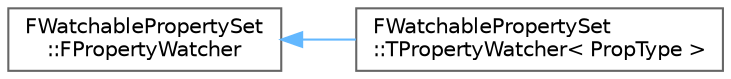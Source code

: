 digraph "Graphical Class Hierarchy"
{
 // INTERACTIVE_SVG=YES
 // LATEX_PDF_SIZE
  bgcolor="transparent";
  edge [fontname=Helvetica,fontsize=10,labelfontname=Helvetica,labelfontsize=10];
  node [fontname=Helvetica,fontsize=10,shape=box,height=0.2,width=0.4];
  rankdir="LR";
  Node0 [id="Node000000",label="FWatchablePropertySet\l::FPropertyWatcher",height=0.2,width=0.4,color="grey40", fillcolor="white", style="filled",URL="$da/d65/classFWatchablePropertySet_1_1FPropertyWatcher.html",tooltip=" "];
  Node0 -> Node1 [id="edge5215_Node000000_Node000001",dir="back",color="steelblue1",style="solid",tooltip=" "];
  Node1 [id="Node000001",label="FWatchablePropertySet\l::TPropertyWatcher\< PropType \>",height=0.2,width=0.4,color="grey40", fillcolor="white", style="filled",URL="$d3/d1f/classFWatchablePropertySet_1_1TPropertyWatcher.html",tooltip=" "];
}
